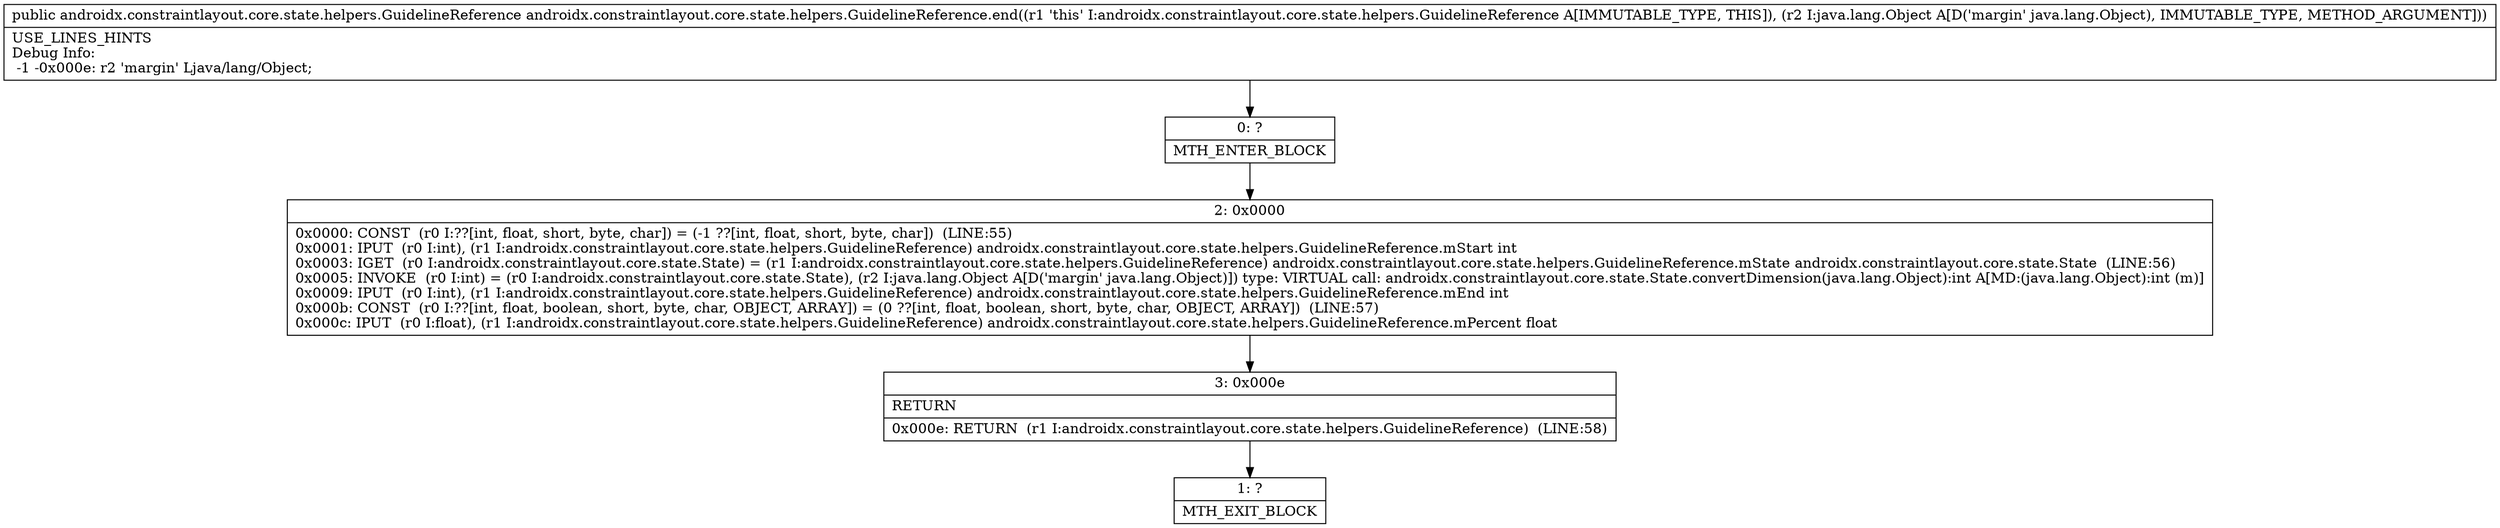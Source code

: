 digraph "CFG forandroidx.constraintlayout.core.state.helpers.GuidelineReference.end(Ljava\/lang\/Object;)Landroidx\/constraintlayout\/core\/state\/helpers\/GuidelineReference;" {
Node_0 [shape=record,label="{0\:\ ?|MTH_ENTER_BLOCK\l}"];
Node_2 [shape=record,label="{2\:\ 0x0000|0x0000: CONST  (r0 I:??[int, float, short, byte, char]) = (\-1 ??[int, float, short, byte, char])  (LINE:55)\l0x0001: IPUT  (r0 I:int), (r1 I:androidx.constraintlayout.core.state.helpers.GuidelineReference) androidx.constraintlayout.core.state.helpers.GuidelineReference.mStart int \l0x0003: IGET  (r0 I:androidx.constraintlayout.core.state.State) = (r1 I:androidx.constraintlayout.core.state.helpers.GuidelineReference) androidx.constraintlayout.core.state.helpers.GuidelineReference.mState androidx.constraintlayout.core.state.State  (LINE:56)\l0x0005: INVOKE  (r0 I:int) = (r0 I:androidx.constraintlayout.core.state.State), (r2 I:java.lang.Object A[D('margin' java.lang.Object)]) type: VIRTUAL call: androidx.constraintlayout.core.state.State.convertDimension(java.lang.Object):int A[MD:(java.lang.Object):int (m)]\l0x0009: IPUT  (r0 I:int), (r1 I:androidx.constraintlayout.core.state.helpers.GuidelineReference) androidx.constraintlayout.core.state.helpers.GuidelineReference.mEnd int \l0x000b: CONST  (r0 I:??[int, float, boolean, short, byte, char, OBJECT, ARRAY]) = (0 ??[int, float, boolean, short, byte, char, OBJECT, ARRAY])  (LINE:57)\l0x000c: IPUT  (r0 I:float), (r1 I:androidx.constraintlayout.core.state.helpers.GuidelineReference) androidx.constraintlayout.core.state.helpers.GuidelineReference.mPercent float \l}"];
Node_3 [shape=record,label="{3\:\ 0x000e|RETURN\l|0x000e: RETURN  (r1 I:androidx.constraintlayout.core.state.helpers.GuidelineReference)  (LINE:58)\l}"];
Node_1 [shape=record,label="{1\:\ ?|MTH_EXIT_BLOCK\l}"];
MethodNode[shape=record,label="{public androidx.constraintlayout.core.state.helpers.GuidelineReference androidx.constraintlayout.core.state.helpers.GuidelineReference.end((r1 'this' I:androidx.constraintlayout.core.state.helpers.GuidelineReference A[IMMUTABLE_TYPE, THIS]), (r2 I:java.lang.Object A[D('margin' java.lang.Object), IMMUTABLE_TYPE, METHOD_ARGUMENT]))  | USE_LINES_HINTS\lDebug Info:\l  \-1 \-0x000e: r2 'margin' Ljava\/lang\/Object;\l}"];
MethodNode -> Node_0;Node_0 -> Node_2;
Node_2 -> Node_3;
Node_3 -> Node_1;
}


